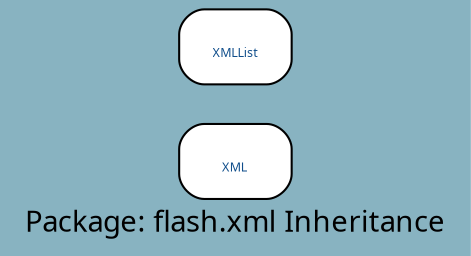 digraph uml {
	graph [label="Package: flash.xml Inheritance", ratio=compress, rankdir=RL, smoothing=avg_dist, overlap=compress, packMode="graph", labelloc=c, fontname="DejaVu Sans Condenesed", fontsize=14, bgcolor="#88B3C1", fontcolor=black];
	node [label="\N", style="rounded,filled", fillcolor="#96c288", fontcolor="#104E8B", fontname="FFF Harmony", fontsize=6, shape=record, color=black];
	edge [fontname=Sans, fontsize=8, minlen="1.2", color=black, fontcolor=black];
	graph [lp="113,12",
		bb="0,0,226,115"];
	"flash.xml.XML" [label="{\nXML}", fillcolor=white, URL="../types/flash/xml/XML.html", tooltip="\nXML", portPos=w, pos="113,43", rects="86,25,140,61", width="0.75", height="0.50"];
	"flash.xml.XMLList" [label="{\nXMLList}", fillcolor=white, URL="../types/flash/xml/XMLList.html", tooltip="\nXMLList", portPos=w, pos="113,97", rects="86,79,140,115", width="0.75", height="0.50"];
}
